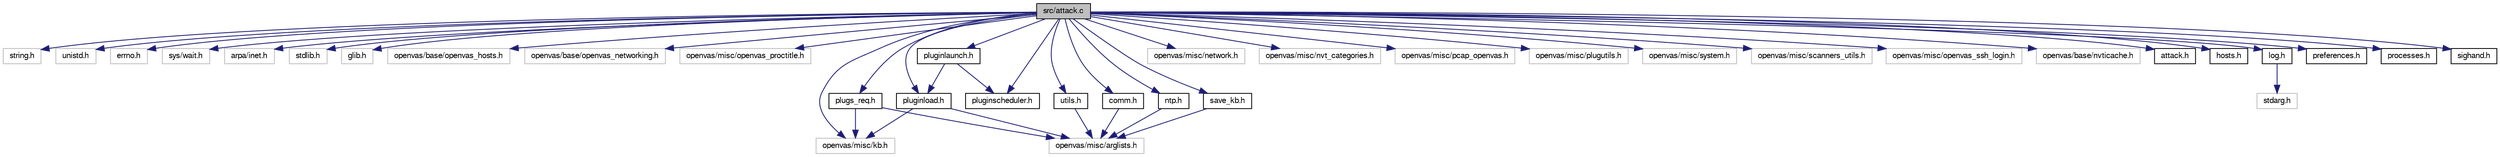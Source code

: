 digraph G
{
  bgcolor="transparent";
  edge [fontname="FreeSans",fontsize="10",labelfontname="FreeSans",labelfontsize="10"];
  node [fontname="FreeSans",fontsize="10",shape=record];
  Node1 [label="src/attack.c",height=0.2,width=0.4,color="black", fillcolor="grey75", style="filled" fontcolor="black"];
  Node1 -> Node2 [color="midnightblue",fontsize="10",style="solid",fontname="FreeSans"];
  Node2 [label="string.h",height=0.2,width=0.4,color="grey75"];
  Node1 -> Node3 [color="midnightblue",fontsize="10",style="solid",fontname="FreeSans"];
  Node3 [label="unistd.h",height=0.2,width=0.4,color="grey75"];
  Node1 -> Node4 [color="midnightblue",fontsize="10",style="solid",fontname="FreeSans"];
  Node4 [label="errno.h",height=0.2,width=0.4,color="grey75"];
  Node1 -> Node5 [color="midnightblue",fontsize="10",style="solid",fontname="FreeSans"];
  Node5 [label="sys/wait.h",height=0.2,width=0.4,color="grey75"];
  Node1 -> Node6 [color="midnightblue",fontsize="10",style="solid",fontname="FreeSans"];
  Node6 [label="arpa/inet.h",height=0.2,width=0.4,color="grey75"];
  Node1 -> Node7 [color="midnightblue",fontsize="10",style="solid",fontname="FreeSans"];
  Node7 [label="stdlib.h",height=0.2,width=0.4,color="grey75"];
  Node1 -> Node8 [color="midnightblue",fontsize="10",style="solid",fontname="FreeSans"];
  Node8 [label="glib.h",height=0.2,width=0.4,color="grey75"];
  Node1 -> Node9 [color="midnightblue",fontsize="10",style="solid",fontname="FreeSans"];
  Node9 [label="openvas/base/openvas_hosts.h",height=0.2,width=0.4,color="grey75"];
  Node1 -> Node10 [color="midnightblue",fontsize="10",style="solid",fontname="FreeSans"];
  Node10 [label="openvas/base/openvas_networking.h",height=0.2,width=0.4,color="grey75"];
  Node1 -> Node11 [color="midnightblue",fontsize="10",style="solid",fontname="FreeSans"];
  Node11 [label="openvas/misc/openvas_proctitle.h",height=0.2,width=0.4,color="grey75"];
  Node1 -> Node12 [color="midnightblue",fontsize="10",style="solid",fontname="FreeSans"];
  Node12 [label="openvas/misc/kb.h",height=0.2,width=0.4,color="grey75"];
  Node1 -> Node13 [color="midnightblue",fontsize="10",style="solid",fontname="FreeSans"];
  Node13 [label="openvas/misc/network.h",height=0.2,width=0.4,color="grey75"];
  Node1 -> Node14 [color="midnightblue",fontsize="10",style="solid",fontname="FreeSans"];
  Node14 [label="openvas/misc/nvt_categories.h",height=0.2,width=0.4,color="grey75"];
  Node1 -> Node15 [color="midnightblue",fontsize="10",style="solid",fontname="FreeSans"];
  Node15 [label="openvas/misc/pcap_openvas.h",height=0.2,width=0.4,color="grey75"];
  Node1 -> Node16 [color="midnightblue",fontsize="10",style="solid",fontname="FreeSans"];
  Node16 [label="openvas/misc/plugutils.h",height=0.2,width=0.4,color="grey75"];
  Node1 -> Node17 [color="midnightblue",fontsize="10",style="solid",fontname="FreeSans"];
  Node17 [label="openvas/misc/system.h",height=0.2,width=0.4,color="grey75"];
  Node1 -> Node18 [color="midnightblue",fontsize="10",style="solid",fontname="FreeSans"];
  Node18 [label="openvas/misc/scanners_utils.h",height=0.2,width=0.4,color="grey75"];
  Node1 -> Node19 [color="midnightblue",fontsize="10",style="solid",fontname="FreeSans"];
  Node19 [label="openvas/misc/openvas_ssh_login.h",height=0.2,width=0.4,color="grey75"];
  Node1 -> Node20 [color="midnightblue",fontsize="10",style="solid",fontname="FreeSans"];
  Node20 [label="openvas/base/nvticache.h",height=0.2,width=0.4,color="grey75"];
  Node1 -> Node21 [color="midnightblue",fontsize="10",style="solid",fontname="FreeSans"];
  Node21 [label="attack.h",height=0.2,width=0.4,color="black",URL="$attack_8h.html"];
  Node1 -> Node22 [color="midnightblue",fontsize="10",style="solid",fontname="FreeSans"];
  Node22 [label="comm.h",height=0.2,width=0.4,color="black",URL="$comm_8h.html"];
  Node22 -> Node23 [color="midnightblue",fontsize="10",style="solid",fontname="FreeSans"];
  Node23 [label="openvas/misc/arglists.h",height=0.2,width=0.4,color="grey75"];
  Node1 -> Node24 [color="midnightblue",fontsize="10",style="solid",fontname="FreeSans"];
  Node24 [label="hosts.h",height=0.2,width=0.4,color="black",URL="$hosts_8h.html"];
  Node1 -> Node25 [color="midnightblue",fontsize="10",style="solid",fontname="FreeSans"];
  Node25 [label="log.h",height=0.2,width=0.4,color="black",URL="$log_8h.html"];
  Node25 -> Node26 [color="midnightblue",fontsize="10",style="solid",fontname="FreeSans"];
  Node26 [label="stdarg.h",height=0.2,width=0.4,color="grey75"];
  Node1 -> Node27 [color="midnightblue",fontsize="10",style="solid",fontname="FreeSans"];
  Node27 [label="ntp.h",height=0.2,width=0.4,color="black",URL="$ntp_8h.html"];
  Node27 -> Node23 [color="midnightblue",fontsize="10",style="solid",fontname="FreeSans"];
  Node1 -> Node28 [color="midnightblue",fontsize="10",style="solid",fontname="FreeSans"];
  Node28 [label="pluginlaunch.h",height=0.2,width=0.4,color="black",URL="$pluginlaunch_8h.html"];
  Node28 -> Node29 [color="midnightblue",fontsize="10",style="solid",fontname="FreeSans"];
  Node29 [label="pluginload.h",height=0.2,width=0.4,color="black",URL="$pluginload_8h.html"];
  Node29 -> Node23 [color="midnightblue",fontsize="10",style="solid",fontname="FreeSans"];
  Node29 -> Node12 [color="midnightblue",fontsize="10",style="solid",fontname="FreeSans"];
  Node28 -> Node30 [color="midnightblue",fontsize="10",style="solid",fontname="FreeSans"];
  Node30 [label="pluginscheduler.h",height=0.2,width=0.4,color="black",URL="$pluginscheduler_8h.html"];
  Node1 -> Node29 [color="midnightblue",fontsize="10",style="solid",fontname="FreeSans"];
  Node1 -> Node30 [color="midnightblue",fontsize="10",style="solid",fontname="FreeSans"];
  Node1 -> Node31 [color="midnightblue",fontsize="10",style="solid",fontname="FreeSans"];
  Node31 [label="plugs_req.h",height=0.2,width=0.4,color="black",URL="$plugs__req_8h.html"];
  Node31 -> Node12 [color="midnightblue",fontsize="10",style="solid",fontname="FreeSans"];
  Node31 -> Node23 [color="midnightblue",fontsize="10",style="solid",fontname="FreeSans"];
  Node1 -> Node32 [color="midnightblue",fontsize="10",style="solid",fontname="FreeSans"];
  Node32 [label="preferences.h",height=0.2,width=0.4,color="black",URL="$preferences_8h.html"];
  Node1 -> Node33 [color="midnightblue",fontsize="10",style="solid",fontname="FreeSans"];
  Node33 [label="processes.h",height=0.2,width=0.4,color="black",URL="$processes_8h.html"];
  Node1 -> Node34 [color="midnightblue",fontsize="10",style="solid",fontname="FreeSans"];
  Node34 [label="save_kb.h",height=0.2,width=0.4,color="black",URL="$save__kb_8h.html"];
  Node34 -> Node23 [color="midnightblue",fontsize="10",style="solid",fontname="FreeSans"];
  Node1 -> Node35 [color="midnightblue",fontsize="10",style="solid",fontname="FreeSans"];
  Node35 [label="sighand.h",height=0.2,width=0.4,color="black",URL="$sighand_8h.html"];
  Node1 -> Node36 [color="midnightblue",fontsize="10",style="solid",fontname="FreeSans"];
  Node36 [label="utils.h",height=0.2,width=0.4,color="black",URL="$utils_8h.html"];
  Node36 -> Node23 [color="midnightblue",fontsize="10",style="solid",fontname="FreeSans"];
}

